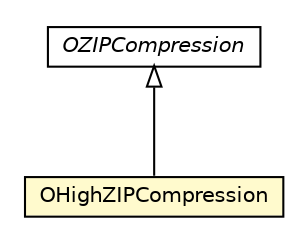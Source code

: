 #!/usr/local/bin/dot
#
# Class diagram 
# Generated by UMLGraph version R5_6-24-gf6e263 (http://www.umlgraph.org/)
#

digraph G {
	edge [fontname="Helvetica",fontsize=10,labelfontname="Helvetica",labelfontsize=10];
	node [fontname="Helvetica",fontsize=10,shape=plaintext];
	nodesep=0.25;
	ranksep=0.5;
	// com.orientechnologies.orient.core.compression.impl.OHighZIPCompression
	c1923718 [label=<<table title="com.orientechnologies.orient.core.compression.impl.OHighZIPCompression" border="0" cellborder="1" cellspacing="0" cellpadding="2" port="p" bgcolor="lemonChiffon" href="./OHighZIPCompression.html">
		<tr><td><table border="0" cellspacing="0" cellpadding="1">
<tr><td align="center" balign="center"> OHighZIPCompression </td></tr>
		</table></td></tr>
		</table>>, URL="./OHighZIPCompression.html", fontname="Helvetica", fontcolor="black", fontsize=10.0];
	// com.orientechnologies.orient.core.compression.impl.OZIPCompression
	c1923720 [label=<<table title="com.orientechnologies.orient.core.compression.impl.OZIPCompression" border="0" cellborder="1" cellspacing="0" cellpadding="2" port="p" href="./OZIPCompression.html">
		<tr><td><table border="0" cellspacing="0" cellpadding="1">
<tr><td align="center" balign="center"><font face="Helvetica-Oblique"> OZIPCompression </font></td></tr>
		</table></td></tr>
		</table>>, URL="./OZIPCompression.html", fontname="Helvetica", fontcolor="black", fontsize=10.0];
	//com.orientechnologies.orient.core.compression.impl.OHighZIPCompression extends com.orientechnologies.orient.core.compression.impl.OZIPCompression
	c1923720:p -> c1923718:p [dir=back,arrowtail=empty];
}

